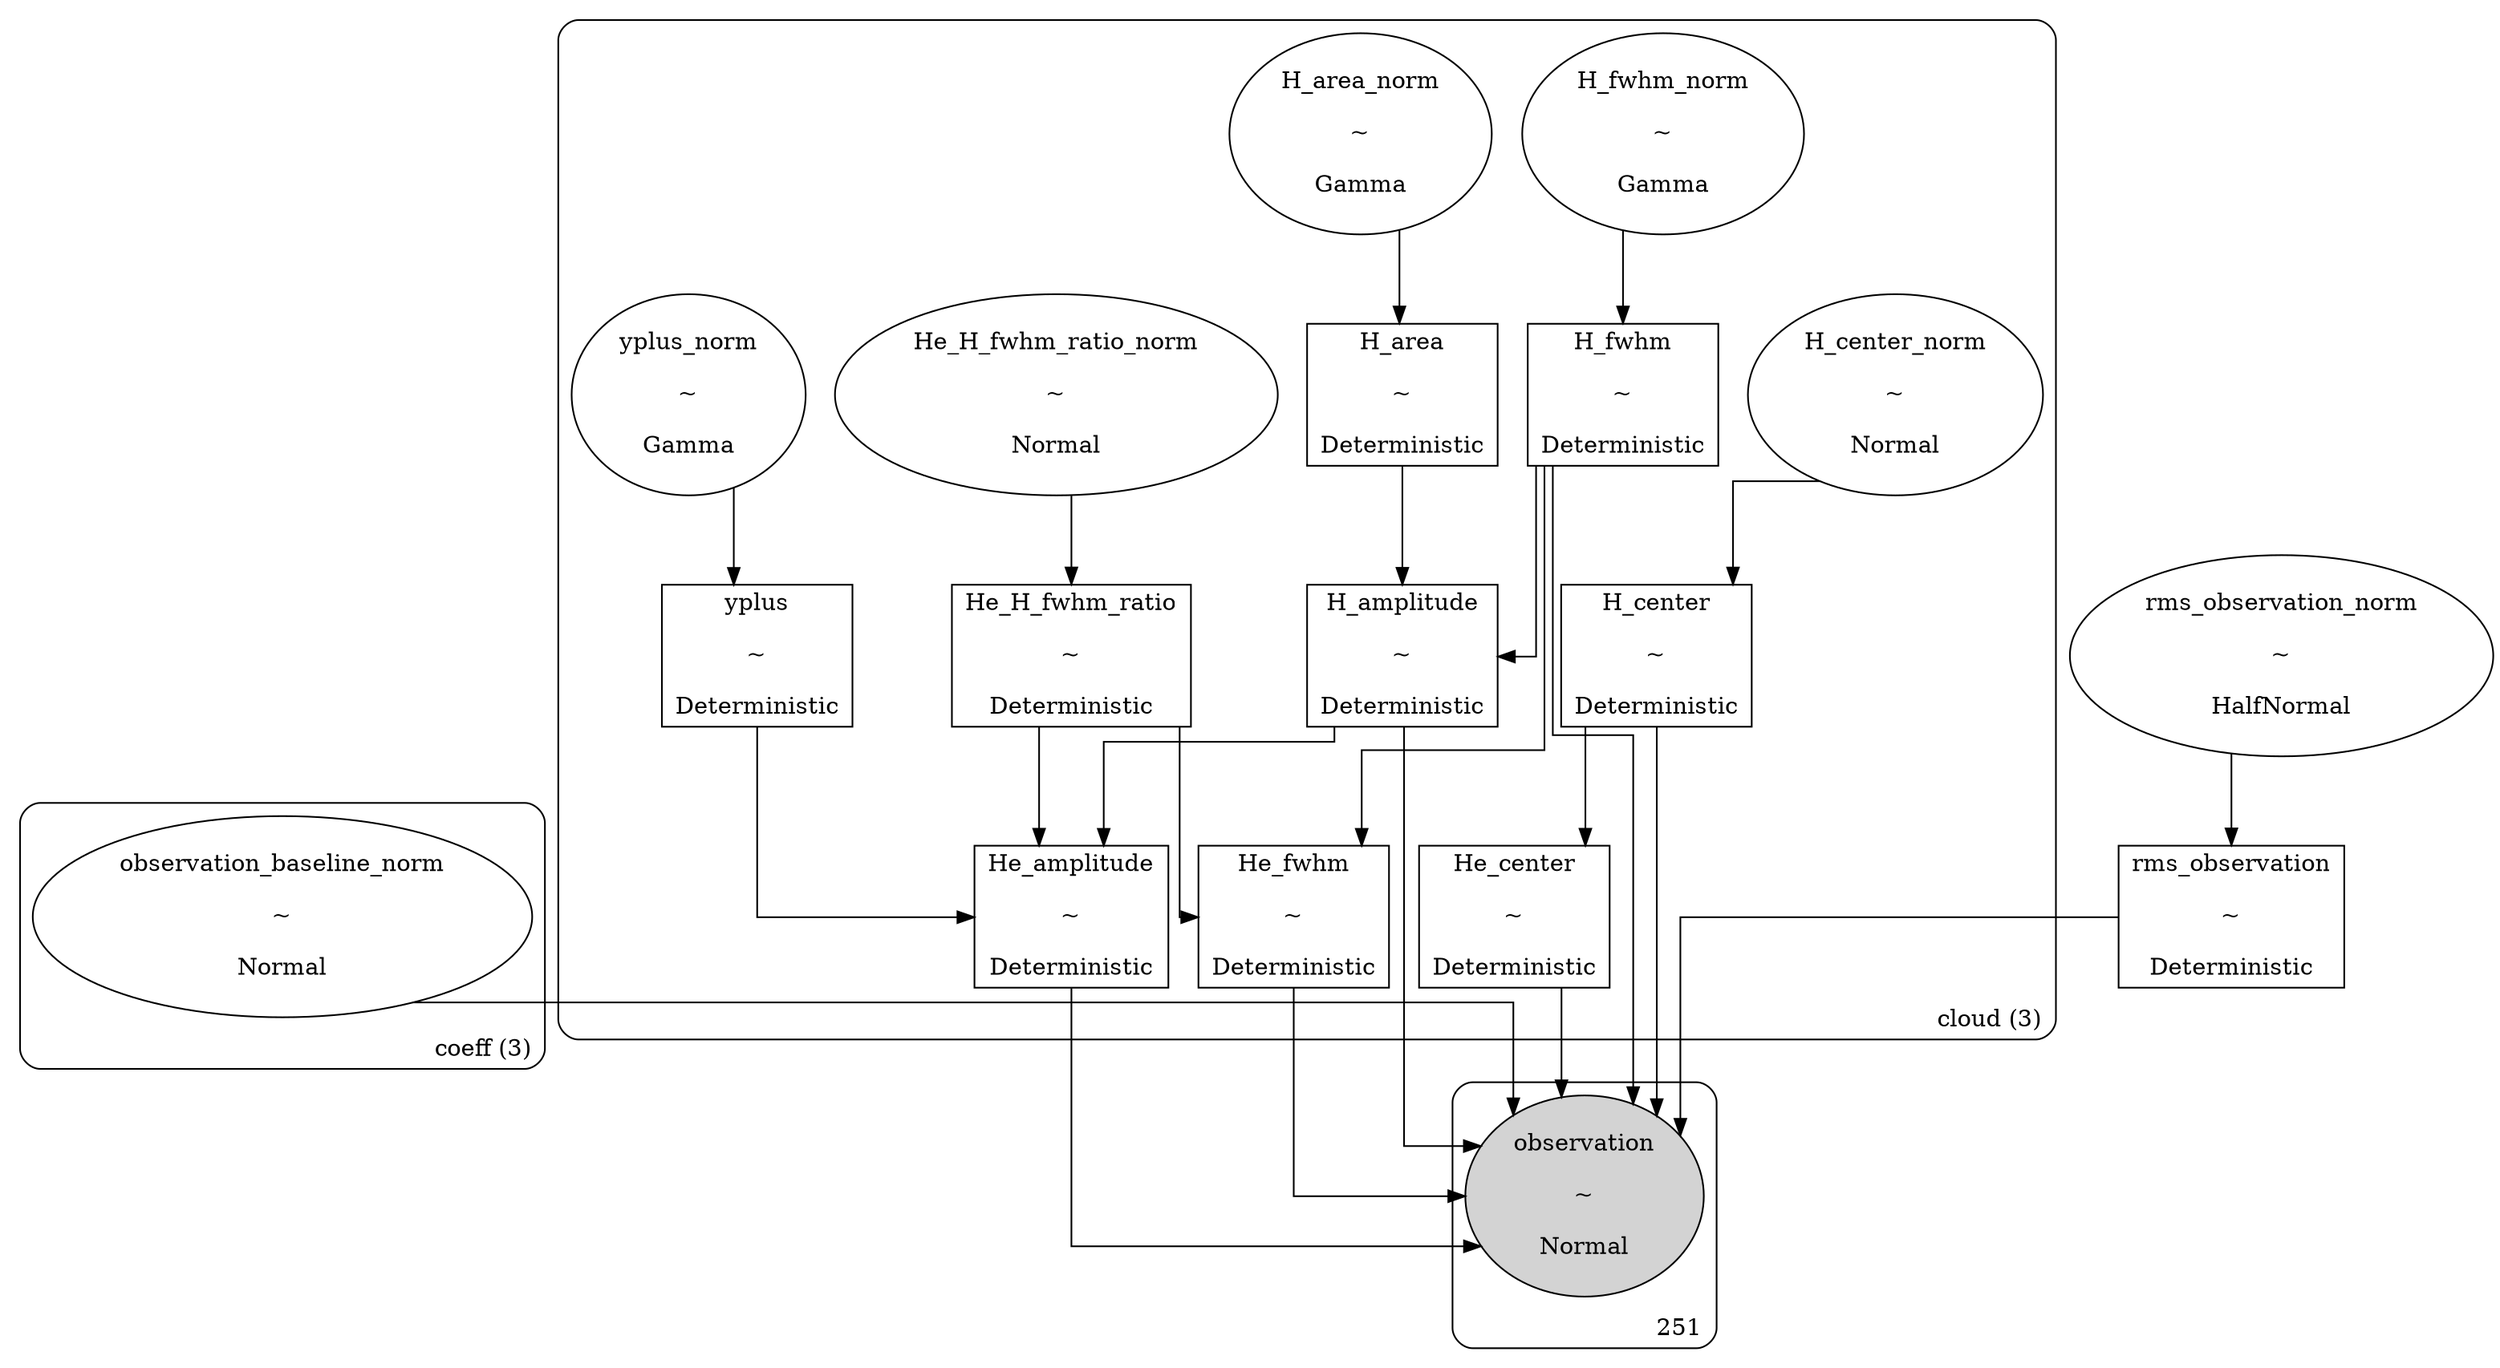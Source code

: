 digraph {

	graph [newrank=false,

		rankdir=TB,

		splines=ortho

	];

	subgraph "clustercoeff (3)" {

		graph [label="coeff (3)",

			labeljust=r,

			labelloc=b,

			style=rounded

		];

		observation_baseline_norm	[label="observation_baseline_norm

~

Normal",

			shape=ellipse];

	}

	subgraph "clustercloud (3)" {

		graph [label="cloud (3)",

			labeljust=r,

			labelloc=b,

			style=rounded

		];

		H_area_norm	[label="H_area_norm

~

Gamma",

			shape=ellipse];

		H_amplitude	[label="H_amplitude

~

Deterministic",

			shape=box];

		He_fwhm	[label="He_fwhm

~

Deterministic",

			shape=box];

		H_center_norm	[label="H_center_norm

~

Normal",

			shape=ellipse];

		He_H_fwhm_ratio_norm	[label="He_H_fwhm_ratio_norm

~

Normal",

			shape=ellipse];

		H_fwhm	[label="H_fwhm

~

Deterministic",

			shape=box];

		yplus_norm	[label="yplus_norm

~

Gamma",

			shape=ellipse];

		He_amplitude	[label="He_amplitude

~

Deterministic",

			shape=box];

		H_fwhm_norm	[label="H_fwhm_norm

~

Gamma",

			shape=ellipse];

		He_H_fwhm_ratio	[label="He_H_fwhm_ratio

~

Deterministic",

			shape=box];

		yplus	[label="yplus

~

Deterministic",

			shape=box];

		H_area	[label="H_area

~

Deterministic",

			shape=box];

		H_center	[label="H_center

~

Deterministic",

			shape=box];

		He_center	[label="He_center

~

Deterministic",

			shape=box];

	}

	subgraph cluster251 {

		graph [label=251,

			labeljust=r,

			labelloc=b,

			style=rounded

		];

		observation	[label="observation

~

Normal",

			shape=ellipse,

			style=filled];

	}

	observation_baseline_norm -> observation	[minlen=1];

	H_area_norm -> H_area	[minlen=1];

	H_amplitude -> He_amplitude;

	H_amplitude -> observation;

	He_fwhm -> observation;

	H_center_norm -> H_center	[minlen=1];

	He_H_fwhm_ratio_norm -> He_H_fwhm_ratio	[minlen=1];

	H_fwhm -> H_amplitude;

	H_fwhm -> He_fwhm;

	H_fwhm -> observation;

	yplus_norm -> yplus	[minlen=1];

	He_amplitude -> observation;

	H_fwhm_norm -> H_fwhm	[minlen=1];

	He_H_fwhm_ratio -> He_fwhm;

	He_H_fwhm_ratio -> He_amplitude;

	yplus -> He_amplitude;

	H_area -> H_amplitude;

	H_center -> He_center;

	H_center -> observation;

	He_center -> observation;

	rms_observation	[label="rms_observation

~

Deterministic",

		shape=box];

	rms_observation -> observation;

	rms_observation_norm	[label="rms_observation_norm

~

HalfNormal",

		shape=ellipse];

	rms_observation_norm -> rms_observation	[minlen=1];

}
